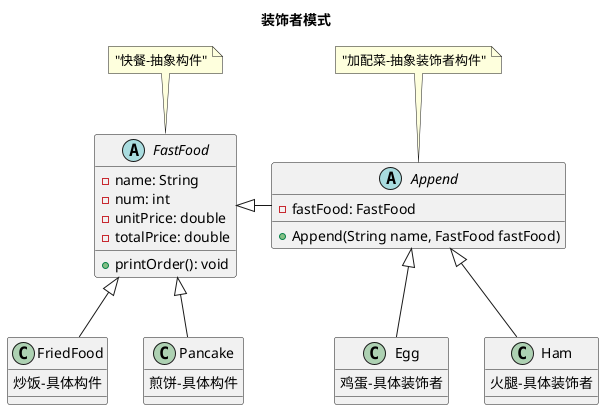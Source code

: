 @startuml
title 装饰者模式

abstract class FastFood {
    - name: String
    - num: int
    - unitPrice: double
    - totalPrice: double
    + printOrder(): void
}
note top of FastFood: "快餐-抽象构件"

class FriedFood extends FastFood {
    炒饭-具体构件
}
class Pancake extends FastFood {
    煎饼-具体构件
}

abstract class Append {
    - fastFood: FastFood
    + Append(String name, FastFood fastFood)
}
note top of Append: "加配菜-抽象装饰者构件"

Append -left-|> FastFood

class Egg extends Append {
    鸡蛋-具体装饰者
}
class Ham extends Append {
    火腿-具体装饰者
}

@enduml